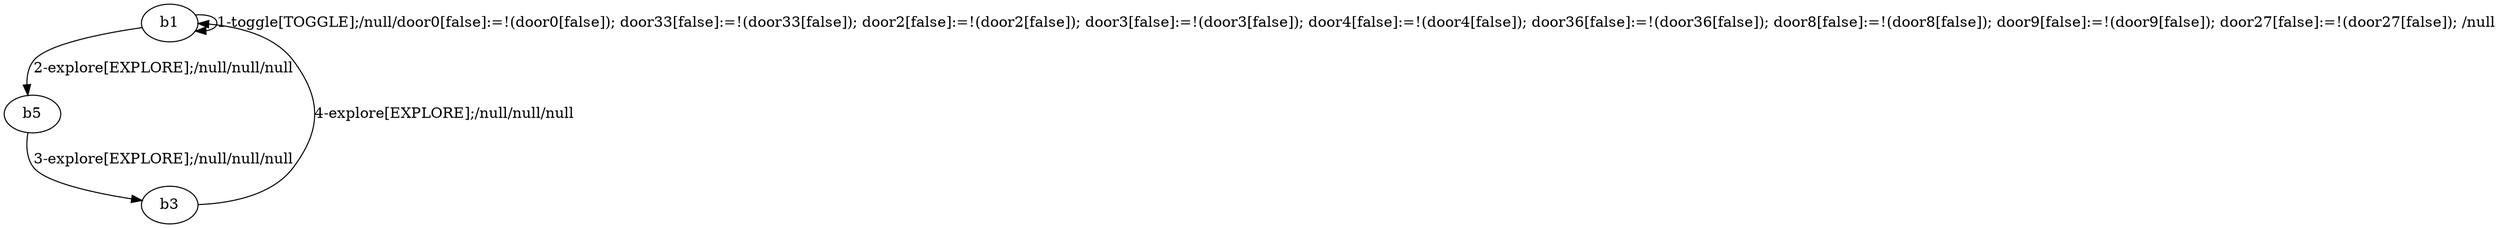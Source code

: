 # Total number of goals covered by this test: 1
# b3 --> b1

digraph g {
"b1" -> "b1" [label = "1-toggle[TOGGLE];/null/door0[false]:=!(door0[false]); door33[false]:=!(door33[false]); door2[false]:=!(door2[false]); door3[false]:=!(door3[false]); door4[false]:=!(door4[false]); door36[false]:=!(door36[false]); door8[false]:=!(door8[false]); door9[false]:=!(door9[false]); door27[false]:=!(door27[false]); /null"];
"b1" -> "b5" [label = "2-explore[EXPLORE];/null/null/null"];
"b5" -> "b3" [label = "3-explore[EXPLORE];/null/null/null"];
"b3" -> "b1" [label = "4-explore[EXPLORE];/null/null/null"];
}